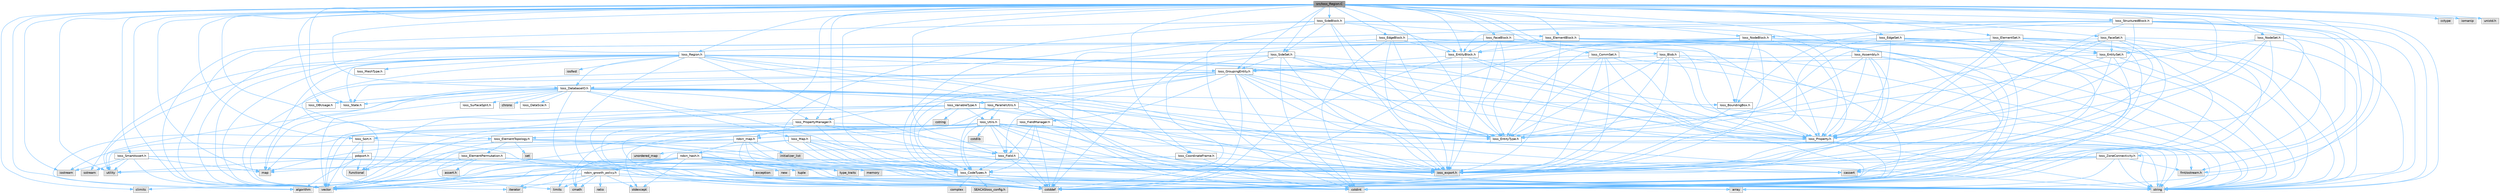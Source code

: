 digraph "src/Ioss_Region.C"
{
 // INTERACTIVE_SVG=YES
 // LATEX_PDF_SIZE
  bgcolor="transparent";
  edge [fontname=Helvetica,fontsize=10,labelfontname=Helvetica,labelfontsize=10];
  node [fontname=Helvetica,fontsize=10,shape=box,height=0.2,width=0.4];
  Node1 [id="Node000001",label="src/Ioss_Region.C",height=0.2,width=0.4,color="gray40", fillcolor="grey60", style="filled", fontcolor="black",tooltip=" "];
  Node1 -> Node2 [id="edge1_Node000001_Node000002",color="steelblue1",style="solid",tooltip=" "];
  Node2 [id="Node000002",label="Ioss_CodeTypes.h",height=0.2,width=0.4,color="grey40", fillcolor="white", style="filled",URL="$Ioss__CodeTypes_8h.html",tooltip=" "];
  Node2 -> Node3 [id="edge2_Node000002_Node000003",color="steelblue1",style="solid",tooltip=" "];
  Node3 [id="Node000003",label="array",height=0.2,width=0.4,color="grey60", fillcolor="#E0E0E0", style="filled",tooltip=" "];
  Node2 -> Node4 [id="edge3_Node000002_Node000004",color="steelblue1",style="solid",tooltip=" "];
  Node4 [id="Node000004",label="cstddef",height=0.2,width=0.4,color="grey60", fillcolor="#E0E0E0", style="filled",tooltip=" "];
  Node2 -> Node5 [id="edge4_Node000002_Node000005",color="steelblue1",style="solid",tooltip=" "];
  Node5 [id="Node000005",label="cstdint",height=0.2,width=0.4,color="grey60", fillcolor="#E0E0E0", style="filled",tooltip=" "];
  Node2 -> Node6 [id="edge5_Node000002_Node000006",color="steelblue1",style="solid",tooltip=" "];
  Node6 [id="Node000006",label="string",height=0.2,width=0.4,color="grey60", fillcolor="#E0E0E0", style="filled",tooltip=" "];
  Node2 -> Node7 [id="edge6_Node000002_Node000007",color="steelblue1",style="solid",tooltip=" "];
  Node7 [id="Node000007",label="vector",height=0.2,width=0.4,color="grey60", fillcolor="#E0E0E0", style="filled",tooltip=" "];
  Node2 -> Node8 [id="edge7_Node000002_Node000008",color="steelblue1",style="solid",tooltip=" "];
  Node8 [id="Node000008",label="SEACASIoss_config.h",height=0.2,width=0.4,color="grey60", fillcolor="#E0E0E0", style="filled",tooltip=" "];
  Node2 -> Node9 [id="edge8_Node000002_Node000009",color="steelblue1",style="solid",tooltip=" "];
  Node9 [id="Node000009",label="complex",height=0.2,width=0.4,color="grey60", fillcolor="#E0E0E0", style="filled",tooltip=" "];
  Node1 -> Node10 [id="edge9_Node000001_Node000010",color="steelblue1",style="solid",tooltip=" "];
  Node10 [id="Node000010",label="Ioss_Assembly.h",height=0.2,width=0.4,color="grey40", fillcolor="white", style="filled",URL="$Ioss__Assembly_8h.html",tooltip=" "];
  Node10 -> Node11 [id="edge10_Node000010_Node000011",color="steelblue1",style="solid",tooltip=" "];
  Node11 [id="Node000011",label="ioss_export.h",height=0.2,width=0.4,color="grey60", fillcolor="#E0E0E0", style="filled",tooltip=" "];
  Node10 -> Node12 [id="edge11_Node000010_Node000012",color="steelblue1",style="solid",tooltip=" "];
  Node12 [id="Node000012",label="Ioss_EntityType.h",height=0.2,width=0.4,color="grey40", fillcolor="white", style="filled",URL="$Ioss__EntityType_8h.html",tooltip=" "];
  Node10 -> Node13 [id="edge12_Node000010_Node000013",color="steelblue1",style="solid",tooltip=" "];
  Node13 [id="Node000013",label="Ioss_Property.h",height=0.2,width=0.4,color="grey40", fillcolor="white", style="filled",URL="$Ioss__Property_8h.html",tooltip=" "];
  Node13 -> Node11 [id="edge13_Node000013_Node000011",color="steelblue1",style="solid",tooltip=" "];
  Node13 -> Node5 [id="edge14_Node000013_Node000005",color="steelblue1",style="solid",tooltip=" "];
  Node13 -> Node6 [id="edge15_Node000013_Node000006",color="steelblue1",style="solid",tooltip=" "];
  Node13 -> Node7 [id="edge16_Node000013_Node000007",color="steelblue1",style="solid",tooltip=" "];
  Node10 -> Node14 [id="edge17_Node000010_Node000014",color="steelblue1",style="solid",tooltip=" "];
  Node14 [id="Node000014",label="Ioss_GroupingEntity.h",height=0.2,width=0.4,color="grey40", fillcolor="white", style="filled",URL="$Ioss__GroupingEntity_8h.html",tooltip=" "];
  Node14 -> Node11 [id="edge18_Node000014_Node000011",color="steelblue1",style="solid",tooltip=" "];
  Node14 -> Node2 [id="edge19_Node000014_Node000002",color="steelblue1",style="solid",tooltip=" "];
  Node14 -> Node15 [id="edge20_Node000014_Node000015",color="steelblue1",style="solid",tooltip=" "];
  Node15 [id="Node000015",label="Ioss_DatabaseIO.h",height=0.2,width=0.4,color="grey40", fillcolor="white", style="filled",URL="$Ioss__DatabaseIO_8h.html",tooltip=" "];
  Node15 -> Node11 [id="edge21_Node000015_Node000011",color="steelblue1",style="solid",tooltip=" "];
  Node15 -> Node16 [id="edge22_Node000015_Node000016",color="steelblue1",style="solid",tooltip=" "];
  Node16 [id="Node000016",label="Ioss_BoundingBox.h",height=0.2,width=0.4,color="grey40", fillcolor="white", style="filled",URL="$Ioss__BoundingBox_8h.html",tooltip=" "];
  Node16 -> Node11 [id="edge23_Node000016_Node000011",color="steelblue1",style="solid",tooltip=" "];
  Node15 -> Node2 [id="edge24_Node000015_Node000002",color="steelblue1",style="solid",tooltip=" "];
  Node15 -> Node17 [id="edge25_Node000015_Node000017",color="steelblue1",style="solid",tooltip=" "];
  Node17 [id="Node000017",label="Ioss_DBUsage.h",height=0.2,width=0.4,color="grey40", fillcolor="white", style="filled",URL="$Ioss__DBUsage_8h.html",tooltip=" "];
  Node15 -> Node18 [id="edge26_Node000015_Node000018",color="steelblue1",style="solid",tooltip=" "];
  Node18 [id="Node000018",label="Ioss_DataSize.h",height=0.2,width=0.4,color="grey40", fillcolor="white", style="filled",URL="$Ioss__DataSize_8h.html",tooltip=" "];
  Node15 -> Node12 [id="edge27_Node000015_Node000012",color="steelblue1",style="solid",tooltip=" "];
  Node15 -> Node19 [id="edge28_Node000015_Node000019",color="steelblue1",style="solid",tooltip=" "];
  Node19 [id="Node000019",label="Ioss_Map.h",height=0.2,width=0.4,color="grey40", fillcolor="white", style="filled",URL="$Ioss__Map_8h.html",tooltip=" "];
  Node19 -> Node11 [id="edge29_Node000019_Node000011",color="steelblue1",style="solid",tooltip=" "];
  Node19 -> Node2 [id="edge30_Node000019_Node000002",color="steelblue1",style="solid",tooltip=" "];
  Node19 -> Node20 [id="edge31_Node000019_Node000020",color="steelblue1",style="solid",tooltip=" "];
  Node20 [id="Node000020",label="Ioss_Field.h",height=0.2,width=0.4,color="grey40", fillcolor="white", style="filled",URL="$Ioss__Field_8h.html",tooltip=" "];
  Node20 -> Node11 [id="edge32_Node000020_Node000011",color="steelblue1",style="solid",tooltip=" "];
  Node20 -> Node2 [id="edge33_Node000020_Node000002",color="steelblue1",style="solid",tooltip=" "];
  Node20 -> Node4 [id="edge34_Node000020_Node000004",color="steelblue1",style="solid",tooltip=" "];
  Node20 -> Node6 [id="edge35_Node000020_Node000006",color="steelblue1",style="solid",tooltip=" "];
  Node20 -> Node7 [id="edge36_Node000020_Node000007",color="steelblue1",style="solid",tooltip=" "];
  Node19 -> Node4 [id="edge37_Node000019_Node000004",color="steelblue1",style="solid",tooltip=" "];
  Node19 -> Node5 [id="edge38_Node000019_Node000005",color="steelblue1",style="solid",tooltip=" "];
  Node19 -> Node6 [id="edge39_Node000019_Node000006",color="steelblue1",style="solid",tooltip=" "];
  Node19 -> Node7 [id="edge40_Node000019_Node000007",color="steelblue1",style="solid",tooltip=" "];
  Node19 -> Node21 [id="edge41_Node000019_Node000021",color="steelblue1",style="solid",tooltip=" "];
  Node21 [id="Node000021",label="unordered_map",height=0.2,width=0.4,color="grey60", fillcolor="#E0E0E0", style="filled",tooltip=" "];
  Node15 -> Node22 [id="edge42_Node000015_Node000022",color="steelblue1",style="solid",tooltip=" "];
  Node22 [id="Node000022",label="Ioss_ParallelUtils.h",height=0.2,width=0.4,color="grey40", fillcolor="white", style="filled",URL="$Ioss__ParallelUtils_8h.html",tooltip=" "];
  Node22 -> Node11 [id="edge43_Node000022_Node000011",color="steelblue1",style="solid",tooltip=" "];
  Node22 -> Node2 [id="edge44_Node000022_Node000002",color="steelblue1",style="solid",tooltip=" "];
  Node22 -> Node23 [id="edge45_Node000022_Node000023",color="steelblue1",style="solid",tooltip=" "];
  Node23 [id="Node000023",label="Ioss_Utils.h",height=0.2,width=0.4,color="grey40", fillcolor="white", style="filled",URL="$Ioss__Utils_8h.html",tooltip=" "];
  Node23 -> Node11 [id="edge46_Node000023_Node000011",color="steelblue1",style="solid",tooltip=" "];
  Node23 -> Node2 [id="edge47_Node000023_Node000002",color="steelblue1",style="solid",tooltip=" "];
  Node23 -> Node24 [id="edge48_Node000023_Node000024",color="steelblue1",style="solid",tooltip=" "];
  Node24 [id="Node000024",label="Ioss_ElementTopology.h",height=0.2,width=0.4,color="grey40", fillcolor="white", style="filled",URL="$Ioss__ElementTopology_8h.html",tooltip=" "];
  Node24 -> Node11 [id="edge49_Node000024_Node000011",color="steelblue1",style="solid",tooltip=" "];
  Node24 -> Node2 [id="edge50_Node000024_Node000002",color="steelblue1",style="solid",tooltip=" "];
  Node24 -> Node25 [id="edge51_Node000024_Node000025",color="steelblue1",style="solid",tooltip=" "];
  Node25 [id="Node000025",label="Ioss_ElementPermutation.h",height=0.2,width=0.4,color="grey40", fillcolor="white", style="filled",URL="$Ioss__ElementPermutation_8h.html",tooltip=" "];
  Node25 -> Node11 [id="edge52_Node000025_Node000011",color="steelblue1",style="solid",tooltip=" "];
  Node25 -> Node2 [id="edge53_Node000025_Node000002",color="steelblue1",style="solid",tooltip=" "];
  Node25 -> Node26 [id="edge54_Node000025_Node000026",color="steelblue1",style="solid",tooltip=" "];
  Node26 [id="Node000026",label="assert.h",height=0.2,width=0.4,color="grey60", fillcolor="#E0E0E0", style="filled",tooltip=" "];
  Node25 -> Node27 [id="edge55_Node000025_Node000027",color="steelblue1",style="solid",tooltip=" "];
  Node27 [id="Node000027",label="limits",height=0.2,width=0.4,color="grey60", fillcolor="#E0E0E0", style="filled",tooltip=" "];
  Node25 -> Node28 [id="edge56_Node000025_Node000028",color="steelblue1",style="solid",tooltip=" "];
  Node28 [id="Node000028",label="map",height=0.2,width=0.4,color="grey60", fillcolor="#E0E0E0", style="filled",tooltip=" "];
  Node25 -> Node6 [id="edge57_Node000025_Node000006",color="steelblue1",style="solid",tooltip=" "];
  Node25 -> Node7 [id="edge58_Node000025_Node000007",color="steelblue1",style="solid",tooltip=" "];
  Node24 -> Node28 [id="edge59_Node000024_Node000028",color="steelblue1",style="solid",tooltip=" "];
  Node24 -> Node29 [id="edge60_Node000024_Node000029",color="steelblue1",style="solid",tooltip=" "];
  Node29 [id="Node000029",label="set",height=0.2,width=0.4,color="grey60", fillcolor="#E0E0E0", style="filled",tooltip=" "];
  Node24 -> Node6 [id="edge61_Node000024_Node000006",color="steelblue1",style="solid",tooltip=" "];
  Node24 -> Node7 [id="edge62_Node000024_Node000007",color="steelblue1",style="solid",tooltip=" "];
  Node23 -> Node12 [id="edge63_Node000023_Node000012",color="steelblue1",style="solid",tooltip=" "];
  Node23 -> Node20 [id="edge64_Node000023_Node000020",color="steelblue1",style="solid",tooltip=" "];
  Node23 -> Node13 [id="edge65_Node000023_Node000013",color="steelblue1",style="solid",tooltip=" "];
  Node23 -> Node30 [id="edge66_Node000023_Node000030",color="steelblue1",style="solid",tooltip=" "];
  Node30 [id="Node000030",label="Ioss_Sort.h",height=0.2,width=0.4,color="grey40", fillcolor="white", style="filled",URL="$Ioss__Sort_8h.html",tooltip=" "];
  Node30 -> Node31 [id="edge67_Node000030_Node000031",color="steelblue1",style="solid",tooltip=" "];
  Node31 [id="Node000031",label="pdqsort.h",height=0.2,width=0.4,color="grey40", fillcolor="white", style="filled",URL="$pdqsort_8h.html",tooltip=" "];
  Node31 -> Node32 [id="edge68_Node000031_Node000032",color="steelblue1",style="solid",tooltip=" "];
  Node32 [id="Node000032",label="algorithm",height=0.2,width=0.4,color="grey60", fillcolor="#E0E0E0", style="filled",tooltip=" "];
  Node31 -> Node4 [id="edge69_Node000031_Node000004",color="steelblue1",style="solid",tooltip=" "];
  Node31 -> Node33 [id="edge70_Node000031_Node000033",color="steelblue1",style="solid",tooltip=" "];
  Node33 [id="Node000033",label="functional",height=0.2,width=0.4,color="grey60", fillcolor="#E0E0E0", style="filled",tooltip=" "];
  Node31 -> Node34 [id="edge71_Node000031_Node000034",color="steelblue1",style="solid",tooltip=" "];
  Node34 [id="Node000034",label="iterator",height=0.2,width=0.4,color="grey60", fillcolor="#E0E0E0", style="filled",tooltip=" "];
  Node31 -> Node35 [id="edge72_Node000031_Node000035",color="steelblue1",style="solid",tooltip=" "];
  Node35 [id="Node000035",label="utility",height=0.2,width=0.4,color="grey60", fillcolor="#E0E0E0", style="filled",tooltip=" "];
  Node30 -> Node4 [id="edge73_Node000030_Node000004",color="steelblue1",style="solid",tooltip=" "];
  Node30 -> Node7 [id="edge74_Node000030_Node000007",color="steelblue1",style="solid",tooltip=" "];
  Node23 -> Node32 [id="edge75_Node000023_Node000032",color="steelblue1",style="solid",tooltip=" "];
  Node23 -> Node36 [id="edge76_Node000023_Node000036",color="steelblue1",style="solid",tooltip=" "];
  Node36 [id="Node000036",label="cassert",height=0.2,width=0.4,color="grey60", fillcolor="#E0E0E0", style="filled",tooltip=" "];
  Node23 -> Node37 [id="edge77_Node000023_Node000037",color="steelblue1",style="solid",tooltip=" "];
  Node37 [id="Node000037",label="cmath",height=0.2,width=0.4,color="grey60", fillcolor="#E0E0E0", style="filled",tooltip=" "];
  Node23 -> Node4 [id="edge78_Node000023_Node000004",color="steelblue1",style="solid",tooltip=" "];
  Node23 -> Node5 [id="edge79_Node000023_Node000005",color="steelblue1",style="solid",tooltip=" "];
  Node23 -> Node38 [id="edge80_Node000023_Node000038",color="steelblue1",style="solid",tooltip=" "];
  Node38 [id="Node000038",label="cstdlib",height=0.2,width=0.4,color="grey60", fillcolor="#E0E0E0", style="filled",tooltip=" "];
  Node23 -> Node39 [id="edge81_Node000023_Node000039",color="steelblue1",style="solid",tooltip=" "];
  Node39 [id="Node000039",label="iostream",height=0.2,width=0.4,color="grey60", fillcolor="#E0E0E0", style="filled",tooltip=" "];
  Node23 -> Node40 [id="edge82_Node000023_Node000040",color="steelblue1",style="solid",tooltip=" "];
  Node40 [id="Node000040",label="stdexcept",height=0.2,width=0.4,color="grey60", fillcolor="#E0E0E0", style="filled",tooltip=" "];
  Node23 -> Node6 [id="edge83_Node000023_Node000006",color="steelblue1",style="solid",tooltip=" "];
  Node23 -> Node7 [id="edge84_Node000023_Node000007",color="steelblue1",style="solid",tooltip=" "];
  Node22 -> Node36 [id="edge85_Node000022_Node000036",color="steelblue1",style="solid",tooltip=" "];
  Node22 -> Node4 [id="edge86_Node000022_Node000004",color="steelblue1",style="solid",tooltip=" "];
  Node22 -> Node6 [id="edge87_Node000022_Node000006",color="steelblue1",style="solid",tooltip=" "];
  Node22 -> Node7 [id="edge88_Node000022_Node000007",color="steelblue1",style="solid",tooltip=" "];
  Node15 -> Node41 [id="edge89_Node000015_Node000041",color="steelblue1",style="solid",tooltip=" "];
  Node41 [id="Node000041",label="Ioss_PropertyManager.h",height=0.2,width=0.4,color="grey40", fillcolor="white", style="filled",URL="$Ioss__PropertyManager_8h.html",tooltip=" "];
  Node41 -> Node11 [id="edge90_Node000041_Node000011",color="steelblue1",style="solid",tooltip=" "];
  Node41 -> Node2 [id="edge91_Node000041_Node000002",color="steelblue1",style="solid",tooltip=" "];
  Node41 -> Node13 [id="edge92_Node000041_Node000013",color="steelblue1",style="solid",tooltip=" "];
  Node41 -> Node4 [id="edge93_Node000041_Node000004",color="steelblue1",style="solid",tooltip=" "];
  Node41 -> Node6 [id="edge94_Node000041_Node000006",color="steelblue1",style="solid",tooltip=" "];
  Node41 -> Node7 [id="edge95_Node000041_Node000007",color="steelblue1",style="solid",tooltip=" "];
  Node41 -> Node42 [id="edge96_Node000041_Node000042",color="steelblue1",style="solid",tooltip=" "];
  Node42 [id="Node000042",label="robin_map.h",height=0.2,width=0.4,color="grey40", fillcolor="white", style="filled",URL="$robin__map_8h.html",tooltip=" "];
  Node42 -> Node4 [id="edge97_Node000042_Node000004",color="steelblue1",style="solid",tooltip=" "];
  Node42 -> Node33 [id="edge98_Node000042_Node000033",color="steelblue1",style="solid",tooltip=" "];
  Node42 -> Node43 [id="edge99_Node000042_Node000043",color="steelblue1",style="solid",tooltip=" "];
  Node43 [id="Node000043",label="initializer_list",height=0.2,width=0.4,color="grey60", fillcolor="#E0E0E0", style="filled",tooltip=" "];
  Node42 -> Node44 [id="edge100_Node000042_Node000044",color="steelblue1",style="solid",tooltip=" "];
  Node44 [id="Node000044",label="memory",height=0.2,width=0.4,color="grey60", fillcolor="#E0E0E0", style="filled",tooltip=" "];
  Node42 -> Node45 [id="edge101_Node000042_Node000045",color="steelblue1",style="solid",tooltip=" "];
  Node45 [id="Node000045",label="type_traits",height=0.2,width=0.4,color="grey60", fillcolor="#E0E0E0", style="filled",tooltip=" "];
  Node42 -> Node35 [id="edge102_Node000042_Node000035",color="steelblue1",style="solid",tooltip=" "];
  Node42 -> Node46 [id="edge103_Node000042_Node000046",color="steelblue1",style="solid",tooltip=" "];
  Node46 [id="Node000046",label="robin_hash.h",height=0.2,width=0.4,color="grey40", fillcolor="white", style="filled",URL="$robin__hash_8h.html",tooltip=" "];
  Node46 -> Node32 [id="edge104_Node000046_Node000032",color="steelblue1",style="solid",tooltip=" "];
  Node46 -> Node36 [id="edge105_Node000046_Node000036",color="steelblue1",style="solid",tooltip=" "];
  Node46 -> Node37 [id="edge106_Node000046_Node000037",color="steelblue1",style="solid",tooltip=" "];
  Node46 -> Node4 [id="edge107_Node000046_Node000004",color="steelblue1",style="solid",tooltip=" "];
  Node46 -> Node5 [id="edge108_Node000046_Node000005",color="steelblue1",style="solid",tooltip=" "];
  Node46 -> Node47 [id="edge109_Node000046_Node000047",color="steelblue1",style="solid",tooltip=" "];
  Node47 [id="Node000047",label="exception",height=0.2,width=0.4,color="grey60", fillcolor="#E0E0E0", style="filled",tooltip=" "];
  Node46 -> Node34 [id="edge110_Node000046_Node000034",color="steelblue1",style="solid",tooltip=" "];
  Node46 -> Node27 [id="edge111_Node000046_Node000027",color="steelblue1",style="solid",tooltip=" "];
  Node46 -> Node44 [id="edge112_Node000046_Node000044",color="steelblue1",style="solid",tooltip=" "];
  Node46 -> Node48 [id="edge113_Node000046_Node000048",color="steelblue1",style="solid",tooltip=" "];
  Node48 [id="Node000048",label="new",height=0.2,width=0.4,color="grey60", fillcolor="#E0E0E0", style="filled",tooltip=" "];
  Node46 -> Node40 [id="edge114_Node000046_Node000040",color="steelblue1",style="solid",tooltip=" "];
  Node46 -> Node49 [id="edge115_Node000046_Node000049",color="steelblue1",style="solid",tooltip=" "];
  Node49 [id="Node000049",label="tuple",height=0.2,width=0.4,color="grey60", fillcolor="#E0E0E0", style="filled",tooltip=" "];
  Node46 -> Node45 [id="edge116_Node000046_Node000045",color="steelblue1",style="solid",tooltip=" "];
  Node46 -> Node35 [id="edge117_Node000046_Node000035",color="steelblue1",style="solid",tooltip=" "];
  Node46 -> Node7 [id="edge118_Node000046_Node000007",color="steelblue1",style="solid",tooltip=" "];
  Node46 -> Node50 [id="edge119_Node000046_Node000050",color="steelblue1",style="solid",tooltip=" "];
  Node50 [id="Node000050",label="robin_growth_policy.h",height=0.2,width=0.4,color="grey40", fillcolor="white", style="filled",URL="$robin__growth__policy_8h.html",tooltip=" "];
  Node50 -> Node32 [id="edge120_Node000050_Node000032",color="steelblue1",style="solid",tooltip=" "];
  Node50 -> Node3 [id="edge121_Node000050_Node000003",color="steelblue1",style="solid",tooltip=" "];
  Node50 -> Node51 [id="edge122_Node000050_Node000051",color="steelblue1",style="solid",tooltip=" "];
  Node51 [id="Node000051",label="climits",height=0.2,width=0.4,color="grey60", fillcolor="#E0E0E0", style="filled",tooltip=" "];
  Node50 -> Node37 [id="edge123_Node000050_Node000037",color="steelblue1",style="solid",tooltip=" "];
  Node50 -> Node4 [id="edge124_Node000050_Node000004",color="steelblue1",style="solid",tooltip=" "];
  Node50 -> Node5 [id="edge125_Node000050_Node000005",color="steelblue1",style="solid",tooltip=" "];
  Node50 -> Node34 [id="edge126_Node000050_Node000034",color="steelblue1",style="solid",tooltip=" "];
  Node50 -> Node27 [id="edge127_Node000050_Node000027",color="steelblue1",style="solid",tooltip=" "];
  Node50 -> Node52 [id="edge128_Node000050_Node000052",color="steelblue1",style="solid",tooltip=" "];
  Node52 [id="Node000052",label="ratio",height=0.2,width=0.4,color="grey60", fillcolor="#E0E0E0", style="filled",tooltip=" "];
  Node50 -> Node40 [id="edge129_Node000050_Node000040",color="steelblue1",style="solid",tooltip=" "];
  Node15 -> Node53 [id="edge130_Node000015_Node000053",color="steelblue1",style="solid",tooltip=" "];
  Node53 [id="Node000053",label="Ioss_State.h",height=0.2,width=0.4,color="grey40", fillcolor="white", style="filled",URL="$Ioss__State_8h.html",tooltip=" "];
  Node15 -> Node54 [id="edge131_Node000015_Node000054",color="steelblue1",style="solid",tooltip=" "];
  Node54 [id="Node000054",label="Ioss_SurfaceSplit.h",height=0.2,width=0.4,color="grey40", fillcolor="white", style="filled",URL="$Ioss__SurfaceSplit_8h.html",tooltip=" "];
  Node15 -> Node55 [id="edge132_Node000015_Node000055",color="steelblue1",style="solid",tooltip=" "];
  Node55 [id="Node000055",label="chrono",height=0.2,width=0.4,color="grey60", fillcolor="#E0E0E0", style="filled",tooltip=" "];
  Node15 -> Node4 [id="edge133_Node000015_Node000004",color="steelblue1",style="solid",tooltip=" "];
  Node15 -> Node5 [id="edge134_Node000015_Node000005",color="steelblue1",style="solid",tooltip=" "];
  Node15 -> Node28 [id="edge135_Node000015_Node000028",color="steelblue1",style="solid",tooltip=" "];
  Node15 -> Node6 [id="edge136_Node000015_Node000006",color="steelblue1",style="solid",tooltip=" "];
  Node15 -> Node35 [id="edge137_Node000015_Node000035",color="steelblue1",style="solid",tooltip=" "];
  Node15 -> Node7 [id="edge138_Node000015_Node000007",color="steelblue1",style="solid",tooltip=" "];
  Node14 -> Node12 [id="edge139_Node000014_Node000012",color="steelblue1",style="solid",tooltip=" "];
  Node14 -> Node20 [id="edge140_Node000014_Node000020",color="steelblue1",style="solid",tooltip=" "];
  Node14 -> Node56 [id="edge141_Node000014_Node000056",color="steelblue1",style="solid",tooltip=" "];
  Node56 [id="Node000056",label="Ioss_FieldManager.h",height=0.2,width=0.4,color="grey40", fillcolor="white", style="filled",URL="$Ioss__FieldManager_8h.html",tooltip=" "];
  Node56 -> Node11 [id="edge142_Node000056_Node000011",color="steelblue1",style="solid",tooltip=" "];
  Node56 -> Node2 [id="edge143_Node000056_Node000002",color="steelblue1",style="solid",tooltip=" "];
  Node56 -> Node20 [id="edge144_Node000056_Node000020",color="steelblue1",style="solid",tooltip=" "];
  Node56 -> Node4 [id="edge145_Node000056_Node000004",color="steelblue1",style="solid",tooltip=" "];
  Node56 -> Node6 [id="edge146_Node000056_Node000006",color="steelblue1",style="solid",tooltip=" "];
  Node56 -> Node7 [id="edge147_Node000056_Node000007",color="steelblue1",style="solid",tooltip=" "];
  Node56 -> Node42 [id="edge148_Node000056_Node000042",color="steelblue1",style="solid",tooltip=" "];
  Node14 -> Node13 [id="edge149_Node000014_Node000013",color="steelblue1",style="solid",tooltip=" "];
  Node14 -> Node41 [id="edge150_Node000014_Node000041",color="steelblue1",style="solid",tooltip=" "];
  Node14 -> Node53 [id="edge151_Node000014_Node000053",color="steelblue1",style="solid",tooltip=" "];
  Node14 -> Node57 [id="edge152_Node000014_Node000057",color="steelblue1",style="solid",tooltip=" "];
  Node57 [id="Node000057",label="Ioss_VariableType.h",height=0.2,width=0.4,color="grey40", fillcolor="white", style="filled",URL="$Ioss__VariableType_8h.html",tooltip=" "];
  Node57 -> Node11 [id="edge153_Node000057_Node000011",color="steelblue1",style="solid",tooltip=" "];
  Node57 -> Node2 [id="edge154_Node000057_Node000002",color="steelblue1",style="solid",tooltip=" "];
  Node57 -> Node23 [id="edge155_Node000057_Node000023",color="steelblue1",style="solid",tooltip=" "];
  Node57 -> Node58 [id="edge156_Node000057_Node000058",color="steelblue1",style="solid",tooltip=" "];
  Node58 [id="Node000058",label="cstring",height=0.2,width=0.4,color="grey60", fillcolor="#E0E0E0", style="filled",tooltip=" "];
  Node57 -> Node33 [id="edge157_Node000057_Node000033",color="steelblue1",style="solid",tooltip=" "];
  Node57 -> Node28 [id="edge158_Node000057_Node000028",color="steelblue1",style="solid",tooltip=" "];
  Node57 -> Node6 [id="edge159_Node000057_Node000006",color="steelblue1",style="solid",tooltip=" "];
  Node57 -> Node7 [id="edge160_Node000057_Node000007",color="steelblue1",style="solid",tooltip=" "];
  Node14 -> Node4 [id="edge161_Node000014_Node000004",color="steelblue1",style="solid",tooltip=" "];
  Node14 -> Node5 [id="edge162_Node000014_Node000005",color="steelblue1",style="solid",tooltip=" "];
  Node14 -> Node6 [id="edge163_Node000014_Node000006",color="steelblue1",style="solid",tooltip=" "];
  Node14 -> Node7 [id="edge164_Node000014_Node000007",color="steelblue1",style="solid",tooltip=" "];
  Node10 -> Node4 [id="edge165_Node000010_Node000004",color="steelblue1",style="solid",tooltip=" "];
  Node10 -> Node5 [id="edge166_Node000010_Node000005",color="steelblue1",style="solid",tooltip=" "];
  Node10 -> Node6 [id="edge167_Node000010_Node000006",color="steelblue1",style="solid",tooltip=" "];
  Node1 -> Node59 [id="edge168_Node000001_Node000059",color="steelblue1",style="solid",tooltip=" "];
  Node59 [id="Node000059",label="Ioss_Blob.h",height=0.2,width=0.4,color="grey40", fillcolor="white", style="filled",URL="$Ioss__Blob_8h.html",tooltip=" "];
  Node59 -> Node11 [id="edge169_Node000059_Node000011",color="steelblue1",style="solid",tooltip=" "];
  Node59 -> Node12 [id="edge170_Node000059_Node000012",color="steelblue1",style="solid",tooltip=" "];
  Node59 -> Node13 [id="edge171_Node000059_Node000013",color="steelblue1",style="solid",tooltip=" "];
  Node59 -> Node14 [id="edge172_Node000059_Node000014",color="steelblue1",style="solid",tooltip=" "];
  Node59 -> Node4 [id="edge173_Node000059_Node000004",color="steelblue1",style="solid",tooltip=" "];
  Node59 -> Node5 [id="edge174_Node000059_Node000005",color="steelblue1",style="solid",tooltip=" "];
  Node59 -> Node6 [id="edge175_Node000059_Node000006",color="steelblue1",style="solid",tooltip=" "];
  Node1 -> Node60 [id="edge176_Node000001_Node000060",color="steelblue1",style="solid",tooltip=" "];
  Node60 [id="Node000060",label="Ioss_CommSet.h",height=0.2,width=0.4,color="grey40", fillcolor="white", style="filled",URL="$Ioss__CommSet_8h.html",tooltip=" "];
  Node60 -> Node11 [id="edge177_Node000060_Node000011",color="steelblue1",style="solid",tooltip=" "];
  Node60 -> Node12 [id="edge178_Node000060_Node000012",color="steelblue1",style="solid",tooltip=" "];
  Node60 -> Node14 [id="edge179_Node000060_Node000014",color="steelblue1",style="solid",tooltip=" "];
  Node60 -> Node13 [id="edge180_Node000060_Node000013",color="steelblue1",style="solid",tooltip=" "];
  Node60 -> Node4 [id="edge181_Node000060_Node000004",color="steelblue1",style="solid",tooltip=" "];
  Node60 -> Node5 [id="edge182_Node000060_Node000005",color="steelblue1",style="solid",tooltip=" "];
  Node60 -> Node6 [id="edge183_Node000060_Node000006",color="steelblue1",style="solid",tooltip=" "];
  Node1 -> Node61 [id="edge184_Node000001_Node000061",color="steelblue1",style="solid",tooltip=" "];
  Node61 [id="Node000061",label="Ioss_CoordinateFrame.h",height=0.2,width=0.4,color="grey40", fillcolor="white", style="filled",URL="$Ioss__CoordinateFrame_8h.html",tooltip=" "];
  Node61 -> Node11 [id="edge185_Node000061_Node000011",color="steelblue1",style="solid",tooltip=" "];
  Node61 -> Node5 [id="edge186_Node000061_Node000005",color="steelblue1",style="solid",tooltip=" "];
  Node61 -> Node7 [id="edge187_Node000061_Node000007",color="steelblue1",style="solid",tooltip=" "];
  Node1 -> Node17 [id="edge188_Node000001_Node000017",color="steelblue1",style="solid",tooltip=" "];
  Node1 -> Node15 [id="edge189_Node000001_Node000015",color="steelblue1",style="solid",tooltip=" "];
  Node1 -> Node62 [id="edge190_Node000001_Node000062",color="steelblue1",style="solid",tooltip=" "];
  Node62 [id="Node000062",label="Ioss_EdgeBlock.h",height=0.2,width=0.4,color="grey40", fillcolor="white", style="filled",URL="$Ioss__EdgeBlock_8h.html",tooltip=" "];
  Node62 -> Node11 [id="edge191_Node000062_Node000011",color="steelblue1",style="solid",tooltip=" "];
  Node62 -> Node12 [id="edge192_Node000062_Node000012",color="steelblue1",style="solid",tooltip=" "];
  Node62 -> Node63 [id="edge193_Node000062_Node000063",color="steelblue1",style="solid",tooltip=" "];
  Node63 [id="Node000063",label="Ioss_EntityBlock.h",height=0.2,width=0.4,color="grey40", fillcolor="white", style="filled",URL="$Ioss__EntityBlock_8h.html",tooltip=" "];
  Node63 -> Node11 [id="edge194_Node000063_Node000011",color="steelblue1",style="solid",tooltip=" "];
  Node63 -> Node14 [id="edge195_Node000063_Node000014",color="steelblue1",style="solid",tooltip=" "];
  Node63 -> Node13 [id="edge196_Node000063_Node000013",color="steelblue1",style="solid",tooltip=" "];
  Node63 -> Node4 [id="edge197_Node000063_Node000004",color="steelblue1",style="solid",tooltip=" "];
  Node63 -> Node6 [id="edge198_Node000063_Node000006",color="steelblue1",style="solid",tooltip=" "];
  Node62 -> Node13 [id="edge199_Node000062_Node000013",color="steelblue1",style="solid",tooltip=" "];
  Node62 -> Node4 [id="edge200_Node000062_Node000004",color="steelblue1",style="solid",tooltip=" "];
  Node62 -> Node5 [id="edge201_Node000062_Node000005",color="steelblue1",style="solid",tooltip=" "];
  Node62 -> Node6 [id="edge202_Node000062_Node000006",color="steelblue1",style="solid",tooltip=" "];
  Node1 -> Node64 [id="edge203_Node000001_Node000064",color="steelblue1",style="solid",tooltip=" "];
  Node64 [id="Node000064",label="Ioss_EdgeSet.h",height=0.2,width=0.4,color="grey40", fillcolor="white", style="filled",URL="$Ioss__EdgeSet_8h.html",tooltip=" "];
  Node64 -> Node11 [id="edge204_Node000064_Node000011",color="steelblue1",style="solid",tooltip=" "];
  Node64 -> Node12 [id="edge205_Node000064_Node000012",color="steelblue1",style="solid",tooltip=" "];
  Node64 -> Node13 [id="edge206_Node000064_Node000013",color="steelblue1",style="solid",tooltip=" "];
  Node64 -> Node65 [id="edge207_Node000064_Node000065",color="steelblue1",style="solid",tooltip=" "];
  Node65 [id="Node000065",label="Ioss_EntitySet.h",height=0.2,width=0.4,color="grey40", fillcolor="white", style="filled",URL="$Ioss__EntitySet_8h.html",tooltip=" "];
  Node65 -> Node11 [id="edge208_Node000065_Node000011",color="steelblue1",style="solid",tooltip=" "];
  Node65 -> Node14 [id="edge209_Node000065_Node000014",color="steelblue1",style="solid",tooltip=" "];
  Node65 -> Node13 [id="edge210_Node000065_Node000013",color="steelblue1",style="solid",tooltip=" "];
  Node65 -> Node4 [id="edge211_Node000065_Node000004",color="steelblue1",style="solid",tooltip=" "];
  Node65 -> Node6 [id="edge212_Node000065_Node000006",color="steelblue1",style="solid",tooltip=" "];
  Node64 -> Node4 [id="edge213_Node000064_Node000004",color="steelblue1",style="solid",tooltip=" "];
  Node64 -> Node5 [id="edge214_Node000064_Node000005",color="steelblue1",style="solid",tooltip=" "];
  Node64 -> Node6 [id="edge215_Node000064_Node000006",color="steelblue1",style="solid",tooltip=" "];
  Node64 -> Node7 [id="edge216_Node000064_Node000007",color="steelblue1",style="solid",tooltip=" "];
  Node1 -> Node66 [id="edge217_Node000001_Node000066",color="steelblue1",style="solid",tooltip=" "];
  Node66 [id="Node000066",label="Ioss_ElementBlock.h",height=0.2,width=0.4,color="grey40", fillcolor="white", style="filled",URL="$Ioss__ElementBlock_8h.html",tooltip=" "];
  Node66 -> Node11 [id="edge218_Node000066_Node000011",color="steelblue1",style="solid",tooltip=" "];
  Node66 -> Node16 [id="edge219_Node000066_Node000016",color="steelblue1",style="solid",tooltip=" "];
  Node66 -> Node2 [id="edge220_Node000066_Node000002",color="steelblue1",style="solid",tooltip=" "];
  Node66 -> Node63 [id="edge221_Node000066_Node000063",color="steelblue1",style="solid",tooltip=" "];
  Node66 -> Node13 [id="edge222_Node000066_Node000013",color="steelblue1",style="solid",tooltip=" "];
  Node66 -> Node36 [id="edge223_Node000066_Node000036",color="steelblue1",style="solid",tooltip=" "];
  Node66 -> Node6 [id="edge224_Node000066_Node000006",color="steelblue1",style="solid",tooltip=" "];
  Node1 -> Node67 [id="edge225_Node000001_Node000067",color="steelblue1",style="solid",tooltip=" "];
  Node67 [id="Node000067",label="Ioss_ElementSet.h",height=0.2,width=0.4,color="grey40", fillcolor="white", style="filled",URL="$Ioss__ElementSet_8h.html",tooltip=" "];
  Node67 -> Node11 [id="edge226_Node000067_Node000011",color="steelblue1",style="solid",tooltip=" "];
  Node67 -> Node12 [id="edge227_Node000067_Node000012",color="steelblue1",style="solid",tooltip=" "];
  Node67 -> Node13 [id="edge228_Node000067_Node000013",color="steelblue1",style="solid",tooltip=" "];
  Node67 -> Node65 [id="edge229_Node000067_Node000065",color="steelblue1",style="solid",tooltip=" "];
  Node67 -> Node4 [id="edge230_Node000067_Node000004",color="steelblue1",style="solid",tooltip=" "];
  Node67 -> Node5 [id="edge231_Node000067_Node000005",color="steelblue1",style="solid",tooltip=" "];
  Node67 -> Node6 [id="edge232_Node000067_Node000006",color="steelblue1",style="solid",tooltip=" "];
  Node67 -> Node7 [id="edge233_Node000067_Node000007",color="steelblue1",style="solid",tooltip=" "];
  Node1 -> Node24 [id="edge234_Node000001_Node000024",color="steelblue1",style="solid",tooltip=" "];
  Node1 -> Node63 [id="edge235_Node000001_Node000063",color="steelblue1",style="solid",tooltip=" "];
  Node1 -> Node12 [id="edge236_Node000001_Node000012",color="steelblue1",style="solid",tooltip=" "];
  Node1 -> Node68 [id="edge237_Node000001_Node000068",color="steelblue1",style="solid",tooltip=" "];
  Node68 [id="Node000068",label="Ioss_FaceBlock.h",height=0.2,width=0.4,color="grey40", fillcolor="white", style="filled",URL="$Ioss__FaceBlock_8h.html",tooltip=" "];
  Node68 -> Node11 [id="edge238_Node000068_Node000011",color="steelblue1",style="solid",tooltip=" "];
  Node68 -> Node12 [id="edge239_Node000068_Node000012",color="steelblue1",style="solid",tooltip=" "];
  Node68 -> Node63 [id="edge240_Node000068_Node000063",color="steelblue1",style="solid",tooltip=" "];
  Node68 -> Node13 [id="edge241_Node000068_Node000013",color="steelblue1",style="solid",tooltip=" "];
  Node68 -> Node4 [id="edge242_Node000068_Node000004",color="steelblue1",style="solid",tooltip=" "];
  Node68 -> Node5 [id="edge243_Node000068_Node000005",color="steelblue1",style="solid",tooltip=" "];
  Node68 -> Node6 [id="edge244_Node000068_Node000006",color="steelblue1",style="solid",tooltip=" "];
  Node1 -> Node69 [id="edge245_Node000001_Node000069",color="steelblue1",style="solid",tooltip=" "];
  Node69 [id="Node000069",label="Ioss_FaceSet.h",height=0.2,width=0.4,color="grey40", fillcolor="white", style="filled",URL="$Ioss__FaceSet_8h.html",tooltip=" "];
  Node69 -> Node11 [id="edge246_Node000069_Node000011",color="steelblue1",style="solid",tooltip=" "];
  Node69 -> Node12 [id="edge247_Node000069_Node000012",color="steelblue1",style="solid",tooltip=" "];
  Node69 -> Node13 [id="edge248_Node000069_Node000013",color="steelblue1",style="solid",tooltip=" "];
  Node69 -> Node65 [id="edge249_Node000069_Node000065",color="steelblue1",style="solid",tooltip=" "];
  Node69 -> Node4 [id="edge250_Node000069_Node000004",color="steelblue1",style="solid",tooltip=" "];
  Node69 -> Node5 [id="edge251_Node000069_Node000005",color="steelblue1",style="solid",tooltip=" "];
  Node69 -> Node6 [id="edge252_Node000069_Node000006",color="steelblue1",style="solid",tooltip=" "];
  Node69 -> Node7 [id="edge253_Node000069_Node000007",color="steelblue1",style="solid",tooltip=" "];
  Node1 -> Node20 [id="edge254_Node000001_Node000020",color="steelblue1",style="solid",tooltip=" "];
  Node1 -> Node14 [id="edge255_Node000001_Node000014",color="steelblue1",style="solid",tooltip=" "];
  Node1 -> Node70 [id="edge256_Node000001_Node000070",color="steelblue1",style="solid",tooltip=" "];
  Node70 [id="Node000070",label="Ioss_NodeBlock.h",height=0.2,width=0.4,color="grey40", fillcolor="white", style="filled",URL="$Ioss__NodeBlock_8h.html",tooltip=" "];
  Node70 -> Node11 [id="edge257_Node000070_Node000011",color="steelblue1",style="solid",tooltip=" "];
  Node70 -> Node16 [id="edge258_Node000070_Node000016",color="steelblue1",style="solid",tooltip=" "];
  Node70 -> Node63 [id="edge259_Node000070_Node000063",color="steelblue1",style="solid",tooltip=" "];
  Node70 -> Node12 [id="edge260_Node000070_Node000012",color="steelblue1",style="solid",tooltip=" "];
  Node70 -> Node13 [id="edge261_Node000070_Node000013",color="steelblue1",style="solid",tooltip=" "];
  Node70 -> Node4 [id="edge262_Node000070_Node000004",color="steelblue1",style="solid",tooltip=" "];
  Node70 -> Node5 [id="edge263_Node000070_Node000005",color="steelblue1",style="solid",tooltip=" "];
  Node70 -> Node6 [id="edge264_Node000070_Node000006",color="steelblue1",style="solid",tooltip=" "];
  Node1 -> Node71 [id="edge265_Node000001_Node000071",color="steelblue1",style="solid",tooltip=" "];
  Node71 [id="Node000071",label="Ioss_NodeSet.h",height=0.2,width=0.4,color="grey40", fillcolor="white", style="filled",URL="$Ioss__NodeSet_8h.html",tooltip=" "];
  Node71 -> Node11 [id="edge266_Node000071_Node000011",color="steelblue1",style="solid",tooltip=" "];
  Node71 -> Node12 [id="edge267_Node000071_Node000012",color="steelblue1",style="solid",tooltip=" "];
  Node71 -> Node13 [id="edge268_Node000071_Node000013",color="steelblue1",style="solid",tooltip=" "];
  Node71 -> Node65 [id="edge269_Node000071_Node000065",color="steelblue1",style="solid",tooltip=" "];
  Node71 -> Node4 [id="edge270_Node000071_Node000004",color="steelblue1",style="solid",tooltip=" "];
  Node71 -> Node5 [id="edge271_Node000071_Node000005",color="steelblue1",style="solid",tooltip=" "];
  Node71 -> Node6 [id="edge272_Node000071_Node000006",color="steelblue1",style="solid",tooltip=" "];
  Node1 -> Node13 [id="edge273_Node000001_Node000013",color="steelblue1",style="solid",tooltip=" "];
  Node1 -> Node41 [id="edge274_Node000001_Node000041",color="steelblue1",style="solid",tooltip=" "];
  Node1 -> Node72 [id="edge275_Node000001_Node000072",color="steelblue1",style="solid",tooltip=" "];
  Node72 [id="Node000072",label="Ioss_Region.h",height=0.2,width=0.4,color="grey40", fillcolor="white", style="filled",URL="$Ioss__Region_8h.html",tooltip=" "];
  Node72 -> Node11 [id="edge276_Node000072_Node000011",color="steelblue1",style="solid",tooltip=" "];
  Node72 -> Node61 [id="edge277_Node000072_Node000061",color="steelblue1",style="solid",tooltip=" "];
  Node72 -> Node15 [id="edge278_Node000072_Node000015",color="steelblue1",style="solid",tooltip=" "];
  Node72 -> Node12 [id="edge279_Node000072_Node000012",color="steelblue1",style="solid",tooltip=" "];
  Node72 -> Node20 [id="edge280_Node000072_Node000020",color="steelblue1",style="solid",tooltip=" "];
  Node72 -> Node14 [id="edge281_Node000072_Node000014",color="steelblue1",style="solid",tooltip=" "];
  Node72 -> Node73 [id="edge282_Node000072_Node000073",color="steelblue1",style="solid",tooltip=" "];
  Node73 [id="Node000073",label="Ioss_MeshType.h",height=0.2,width=0.4,color="grey40", fillcolor="white", style="filled",URL="$Ioss__MeshType_8h.html",tooltip=" "];
  Node72 -> Node13 [id="edge283_Node000072_Node000013",color="steelblue1",style="solid",tooltip=" "];
  Node72 -> Node53 [id="edge284_Node000072_Node000053",color="steelblue1",style="solid",tooltip=" "];
  Node72 -> Node4 [id="edge285_Node000072_Node000004",color="steelblue1",style="solid",tooltip=" "];
  Node72 -> Node5 [id="edge286_Node000072_Node000005",color="steelblue1",style="solid",tooltip=" "];
  Node72 -> Node33 [id="edge287_Node000072_Node000033",color="steelblue1",style="solid",tooltip=" "];
  Node72 -> Node74 [id="edge288_Node000072_Node000074",color="steelblue1",style="solid",tooltip=" "];
  Node74 [id="Node000074",label="iosfwd",height=0.2,width=0.4,color="grey60", fillcolor="#E0E0E0", style="filled",tooltip=" "];
  Node72 -> Node28 [id="edge289_Node000072_Node000028",color="steelblue1",style="solid",tooltip=" "];
  Node72 -> Node6 [id="edge290_Node000072_Node000006",color="steelblue1",style="solid",tooltip=" "];
  Node72 -> Node35 [id="edge291_Node000072_Node000035",color="steelblue1",style="solid",tooltip=" "];
  Node72 -> Node7 [id="edge292_Node000072_Node000007",color="steelblue1",style="solid",tooltip=" "];
  Node72 -> Node75 [id="edge293_Node000072_Node000075",color="steelblue1",style="solid",tooltip=" "];
  Node75 [id="Node000075",label="sstream",height=0.2,width=0.4,color="grey60", fillcolor="#E0E0E0", style="filled",tooltip=" "];
  Node72 -> Node76 [id="edge294_Node000072_Node000076",color="steelblue1",style="solid",tooltip=" "];
  Node76 [id="Node000076",label="fmt/ostream.h",height=0.2,width=0.4,color="grey60", fillcolor="#E0E0E0", style="filled",tooltip=" "];
  Node1 -> Node77 [id="edge295_Node000001_Node000077",color="steelblue1",style="solid",tooltip=" "];
  Node77 [id="Node000077",label="Ioss_SideBlock.h",height=0.2,width=0.4,color="grey40", fillcolor="white", style="filled",URL="$Ioss__SideBlock_8h.html",tooltip=" "];
  Node77 -> Node11 [id="edge296_Node000077_Node000011",color="steelblue1",style="solid",tooltip=" "];
  Node77 -> Node66 [id="edge297_Node000077_Node000066",color="steelblue1",style="solid",tooltip=" "];
  Node77 -> Node63 [id="edge298_Node000077_Node000063",color="steelblue1",style="solid",tooltip=" "];
  Node77 -> Node12 [id="edge299_Node000077_Node000012",color="steelblue1",style="solid",tooltip=" "];
  Node77 -> Node13 [id="edge300_Node000077_Node000013",color="steelblue1",style="solid",tooltip=" "];
  Node77 -> Node78 [id="edge301_Node000077_Node000078",color="steelblue1",style="solid",tooltip=" "];
  Node78 [id="Node000078",label="Ioss_SideSet.h",height=0.2,width=0.4,color="grey40", fillcolor="white", style="filled",URL="$Ioss__SideSet_8h.html",tooltip=" "];
  Node78 -> Node11 [id="edge302_Node000078_Node000011",color="steelblue1",style="solid",tooltip=" "];
  Node78 -> Node12 [id="edge303_Node000078_Node000012",color="steelblue1",style="solid",tooltip=" "];
  Node78 -> Node14 [id="edge304_Node000078_Node000014",color="steelblue1",style="solid",tooltip=" "];
  Node78 -> Node13 [id="edge305_Node000078_Node000013",color="steelblue1",style="solid",tooltip=" "];
  Node78 -> Node4 [id="edge306_Node000078_Node000004",color="steelblue1",style="solid",tooltip=" "];
  Node78 -> Node5 [id="edge307_Node000078_Node000005",color="steelblue1",style="solid",tooltip=" "];
  Node78 -> Node6 [id="edge308_Node000078_Node000006",color="steelblue1",style="solid",tooltip=" "];
  Node78 -> Node7 [id="edge309_Node000078_Node000007",color="steelblue1",style="solid",tooltip=" "];
  Node77 -> Node4 [id="edge310_Node000077_Node000004",color="steelblue1",style="solid",tooltip=" "];
  Node77 -> Node5 [id="edge311_Node000077_Node000005",color="steelblue1",style="solid",tooltip=" "];
  Node77 -> Node6 [id="edge312_Node000077_Node000006",color="steelblue1",style="solid",tooltip=" "];
  Node77 -> Node7 [id="edge313_Node000077_Node000007",color="steelblue1",style="solid",tooltip=" "];
  Node1 -> Node78 [id="edge314_Node000001_Node000078",color="steelblue1",style="solid",tooltip=" "];
  Node1 -> Node79 [id="edge315_Node000001_Node000079",color="steelblue1",style="solid",tooltip=" "];
  Node79 [id="Node000079",label="Ioss_SmartAssert.h",height=0.2,width=0.4,color="grey40", fillcolor="white", style="filled",URL="$Ioss__SmartAssert_8h.html",tooltip=" "];
  Node79 -> Node11 [id="edge316_Node000079_Node000011",color="steelblue1",style="solid",tooltip=" "];
  Node79 -> Node39 [id="edge317_Node000079_Node000039",color="steelblue1",style="solid",tooltip=" "];
  Node79 -> Node28 [id="edge318_Node000079_Node000028",color="steelblue1",style="solid",tooltip=" "];
  Node79 -> Node75 [id="edge319_Node000079_Node000075",color="steelblue1",style="solid",tooltip=" "];
  Node79 -> Node6 [id="edge320_Node000079_Node000006",color="steelblue1",style="solid",tooltip=" "];
  Node79 -> Node35 [id="edge321_Node000079_Node000035",color="steelblue1",style="solid",tooltip=" "];
  Node79 -> Node7 [id="edge322_Node000079_Node000007",color="steelblue1",style="solid",tooltip=" "];
  Node1 -> Node30 [id="edge323_Node000001_Node000030",color="steelblue1",style="solid",tooltip=" "];
  Node1 -> Node53 [id="edge324_Node000001_Node000053",color="steelblue1",style="solid",tooltip=" "];
  Node1 -> Node80 [id="edge325_Node000001_Node000080",color="steelblue1",style="solid",tooltip=" "];
  Node80 [id="Node000080",label="Ioss_StructuredBlock.h",height=0.2,width=0.4,color="grey40", fillcolor="white", style="filled",URL="$Ioss__StructuredBlock_8h.html",tooltip=" "];
  Node80 -> Node11 [id="edge326_Node000080_Node000011",color="steelblue1",style="solid",tooltip=" "];
  Node80 -> Node16 [id="edge327_Node000080_Node000016",color="steelblue1",style="solid",tooltip=" "];
  Node80 -> Node2 [id="edge328_Node000080_Node000002",color="steelblue1",style="solid",tooltip=" "];
  Node80 -> Node63 [id="edge329_Node000080_Node000063",color="steelblue1",style="solid",tooltip=" "];
  Node80 -> Node70 [id="edge330_Node000080_Node000070",color="steelblue1",style="solid",tooltip=" "];
  Node80 -> Node13 [id="edge331_Node000080_Node000013",color="steelblue1",style="solid",tooltip=" "];
  Node80 -> Node81 [id="edge332_Node000080_Node000081",color="steelblue1",style="solid",tooltip=" "];
  Node81 [id="Node000081",label="Ioss_ZoneConnectivity.h",height=0.2,width=0.4,color="grey40", fillcolor="white", style="filled",URL="$Ioss__ZoneConnectivity_8h.html",tooltip=" "];
  Node81 -> Node11 [id="edge333_Node000081_Node000011",color="steelblue1",style="solid",tooltip=" "];
  Node81 -> Node2 [id="edge334_Node000081_Node000002",color="steelblue1",style="solid",tooltip=" "];
  Node81 -> Node3 [id="edge335_Node000081_Node000003",color="steelblue1",style="solid",tooltip=" "];
  Node81 -> Node36 [id="edge336_Node000081_Node000036",color="steelblue1",style="solid",tooltip=" "];
  Node81 -> Node76 [id="edge337_Node000081_Node000076",color="steelblue1",style="solid",tooltip=" "];
  Node81 -> Node6 [id="edge338_Node000081_Node000006",color="steelblue1",style="solid",tooltip=" "];
  Node80 -> Node3 [id="edge339_Node000080_Node000003",color="steelblue1",style="solid",tooltip=" "];
  Node80 -> Node36 [id="edge340_Node000080_Node000036",color="steelblue1",style="solid",tooltip=" "];
  Node80 -> Node76 [id="edge341_Node000080_Node000076",color="steelblue1",style="solid",tooltip=" "];
  Node80 -> Node6 [id="edge342_Node000080_Node000006",color="steelblue1",style="solid",tooltip=" "];
  Node1 -> Node32 [id="edge343_Node000001_Node000032",color="steelblue1",style="solid",tooltip=" "];
  Node1 -> Node82 [id="edge344_Node000001_Node000082",color="steelblue1",style="solid",tooltip=" "];
  Node82 [id="Node000082",label="cctype",height=0.2,width=0.4,color="grey60", fillcolor="#E0E0E0", style="filled",tooltip=" "];
  Node1 -> Node51 [id="edge345_Node000001_Node000051",color="steelblue1",style="solid",tooltip=" "];
  Node1 -> Node4 [id="edge346_Node000001_Node000004",color="steelblue1",style="solid",tooltip=" "];
  Node1 -> Node76 [id="edge347_Node000001_Node000076",color="steelblue1",style="solid",tooltip=" "];
  Node1 -> Node83 [id="edge348_Node000001_Node000083",color="steelblue1",style="solid",tooltip=" "];
  Node83 [id="Node000083",label="iomanip",height=0.2,width=0.4,color="grey60", fillcolor="#E0E0E0", style="filled",tooltip=" "];
  Node1 -> Node39 [id="edge349_Node000001_Node000039",color="steelblue1",style="solid",tooltip=" "];
  Node1 -> Node28 [id="edge350_Node000001_Node000028",color="steelblue1",style="solid",tooltip=" "];
  Node1 -> Node6 [id="edge351_Node000001_Node000006",color="steelblue1",style="solid",tooltip=" "];
  Node1 -> Node84 [id="edge352_Node000001_Node000084",color="steelblue1",style="solid",tooltip=" "];
  Node84 [id="Node000084",label="unistd.h",height=0.2,width=0.4,color="grey60", fillcolor="#E0E0E0", style="filled",tooltip=" "];
  Node1 -> Node35 [id="edge353_Node000001_Node000035",color="steelblue1",style="solid",tooltip=" "];
  Node1 -> Node7 [id="edge354_Node000001_Node000007",color="steelblue1",style="solid",tooltip=" "];
}
